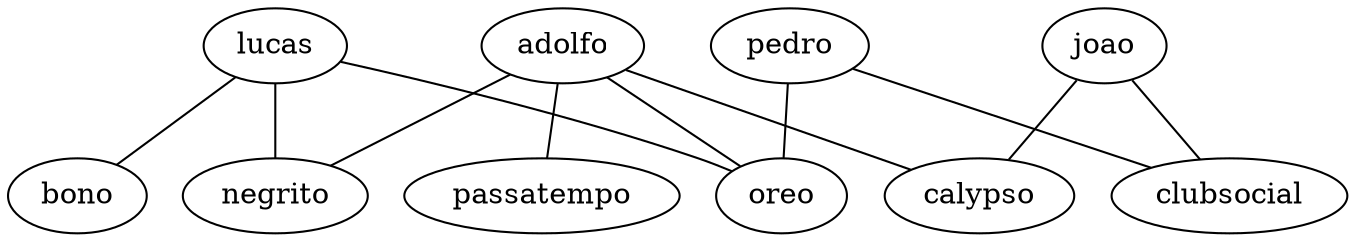 graph compras{
	adolfo -- passatempo
	adolfo -- negrito
	adolfo -- oreo
	adolfo -- calypso
	lucas -- oreo
	lucas -- bono
	lucas -- negrito
	pedro -- clubsocial
	pedro -- oreo
	joao -- calypso
	joao -- clubsocial
}